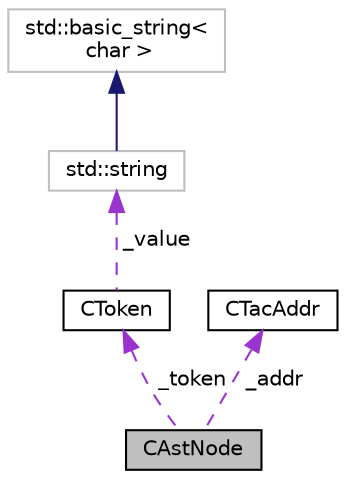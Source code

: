 digraph "CAstNode"
{
  edge [fontname="Helvetica",fontsize="10",labelfontname="Helvetica",labelfontsize="10"];
  node [fontname="Helvetica",fontsize="10",shape=record];
  Node22 [label="CAstNode",height=0.2,width=0.4,color="black", fillcolor="grey75", style="filled", fontcolor="black"];
  Node23 -> Node22 [dir="back",color="darkorchid3",fontsize="10",style="dashed",label=" _token" ,fontname="Helvetica"];
  Node23 [label="CToken",height=0.2,width=0.4,color="black", fillcolor="white", style="filled",URL="$classCToken.html",tooltip="token "];
  Node24 -> Node23 [dir="back",color="darkorchid3",fontsize="10",style="dashed",label=" _value" ,fontname="Helvetica"];
  Node24 [label="std::string",height=0.2,width=0.4,color="grey75", fillcolor="white", style="filled",tooltip="STL class. "];
  Node25 -> Node24 [dir="back",color="midnightblue",fontsize="10",style="solid",fontname="Helvetica"];
  Node25 [label="std::basic_string\<\l char \>",height=0.2,width=0.4,color="grey75", fillcolor="white", style="filled",tooltip="STL class. "];
  Node26 -> Node22 [dir="back",color="darkorchid3",fontsize="10",style="dashed",label=" _addr" ,fontname="Helvetica"];
  Node26 [label="CTacAddr",height=0.2,width=0.4,color="black", fillcolor="white", style="filled",URL="$classCTacAddr.html",tooltip="address class "];
}
